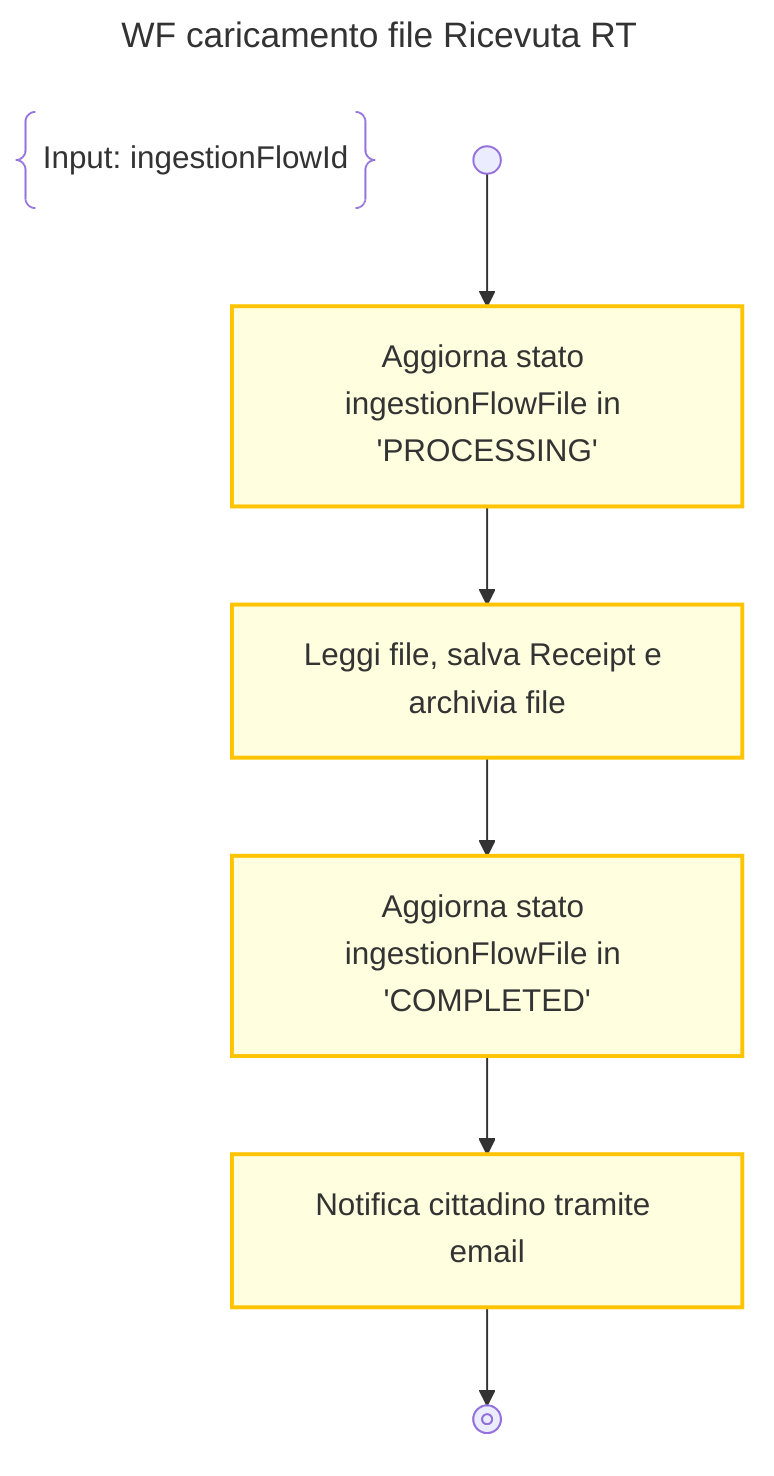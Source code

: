 ---
title: WF caricamento file Ricevuta RT
---
flowchart TD
    DESCRIPTION@{ shape: braces, label: "Input: ingestionFlowId" }
    START@{shape: start} -->
    UPDATE_STATUS_INELAB:::activity@{label: "Aggiorna stato ingestionFlowFile in 'PROCESSING'"} -->
    INGESTION:::activity@{label: "Leggi file, salva Receipt e archivia file"} -->
    UPDATE_STATUS_COMPLETE:::activity@{label: "Aggiorna stato ingestionFlowFile in 'COMPLETED'"} -->
    SEND_EMAIL:::activity@{label: "Notifica cittadino tramite email"} -->
    END@{shape: stop}

    classDef disable display:none;
    classDef activity fill:#FFFFE0, stroke:#ffc300, stroke-width:2px;
    classDef loop fill:#CCFFCC, stroke:#7FBF7F, stroke-width:2px, padding-bottom: 5px;